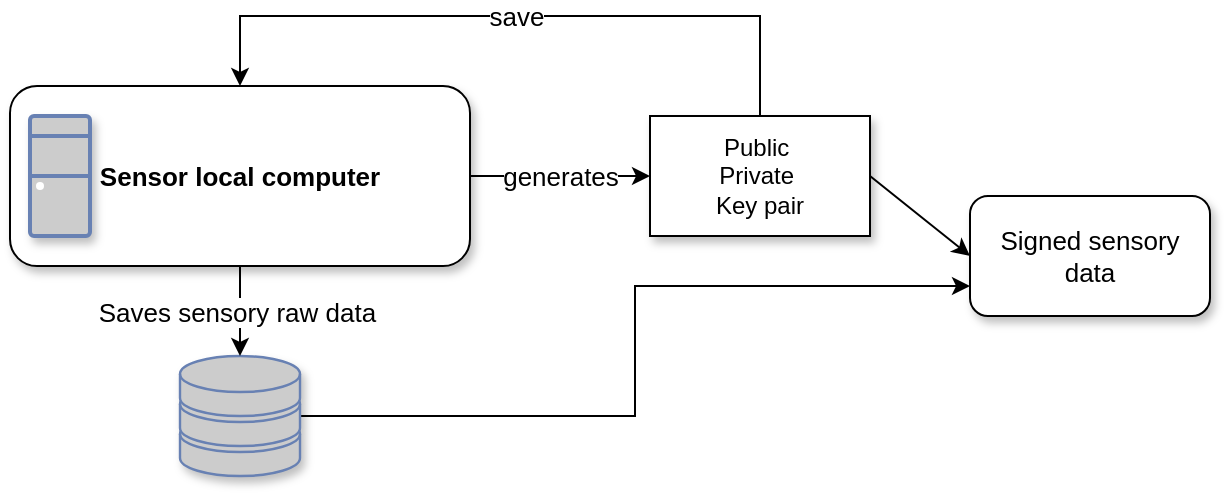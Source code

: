 <mxfile version="15.9.4" type="device" pages="5"><diagram id="L3hCBa32Mbp20a65y06-" name="Page-1"><mxGraphModel dx="862" dy="486" grid="1" gridSize="10" guides="1" tooltips="1" connect="1" arrows="1" fold="1" page="1" pageScale="1" pageWidth="827" pageHeight="1169" math="0" shadow="0"><root><mxCell id="0"/><mxCell id="1" parent="0"/><mxCell id="jBkJT1Hg5WQBAUPPfDYn-20" style="edgeStyle=none;rounded=0;orthogonalLoop=1;jettySize=auto;html=1;exitX=1;exitY=0.5;exitDx=0;exitDy=0;entryX=0;entryY=0.5;entryDx=0;entryDy=0;fontSize=13;" parent="1" source="jBkJT1Hg5WQBAUPPfDYn-1" target="jBkJT1Hg5WQBAUPPfDYn-12" edge="1"><mxGeometry relative="1" as="geometry"/></mxCell><mxCell id="4sg_K_gJORwG44jLXqJU-1" value="save" style="edgeStyle=orthogonalEdgeStyle;rounded=0;orthogonalLoop=1;jettySize=auto;html=1;exitX=0.5;exitY=0;exitDx=0;exitDy=0;entryX=0.5;entryY=0;entryDx=0;entryDy=0;fontSize=13;" parent="1" source="jBkJT1Hg5WQBAUPPfDYn-1" target="jBkJT1Hg5WQBAUPPfDYn-3" edge="1"><mxGeometry relative="1" as="geometry"><Array as="points"><mxPoint x="485" y="100"/><mxPoint x="225" y="100"/></Array></mxGeometry></mxCell><mxCell id="jBkJT1Hg5WQBAUPPfDYn-1" value="Public&amp;nbsp;&lt;br&gt;Private&amp;nbsp;&lt;br&gt;Key pair" style="rounded=0;whiteSpace=wrap;html=1;shadow=1;" parent="1" vertex="1"><mxGeometry x="430" y="150" width="110" height="60" as="geometry"/></mxCell><mxCell id="jBkJT1Hg5WQBAUPPfDYn-8" value="" style="group" parent="1" vertex="1" connectable="0"><mxGeometry x="110" y="135" width="230" height="90" as="geometry"/></mxCell><mxCell id="jBkJT1Hg5WQBAUPPfDYn-3" value="&lt;b&gt;&lt;font style=&quot;font-size: 13px&quot;&gt;Sensor local computer&lt;/font&gt;&lt;/b&gt;" style="rounded=1;whiteSpace=wrap;html=1;shadow=1;" parent="jBkJT1Hg5WQBAUPPfDYn-8" vertex="1"><mxGeometry width="230" height="90" as="geometry"/></mxCell><mxCell id="jBkJT1Hg5WQBAUPPfDYn-2" value="" style="fontColor=#0066CC;verticalAlign=top;verticalLabelPosition=bottom;labelPosition=center;align=center;html=1;outlineConnect=0;fillColor=#CCCCCC;strokeColor=#6881B3;gradientColor=none;gradientDirection=north;strokeWidth=2;shape=mxgraph.networks.desktop_pc;shadow=1;" parent="jBkJT1Hg5WQBAUPPfDYn-8" vertex="1"><mxGeometry x="10" y="15" width="30" height="60" as="geometry"/></mxCell><mxCell id="jBkJT1Hg5WQBAUPPfDYn-9" value="generates" style="edgeStyle=orthogonalEdgeStyle;rounded=0;orthogonalLoop=1;jettySize=auto;html=1;exitX=1;exitY=0.5;exitDx=0;exitDy=0;entryX=0;entryY=0.5;entryDx=0;entryDy=0;fontSize=13;" parent="1" source="jBkJT1Hg5WQBAUPPfDYn-3" target="jBkJT1Hg5WQBAUPPfDYn-1" edge="1"><mxGeometry relative="1" as="geometry"/></mxCell><mxCell id="jBkJT1Hg5WQBAUPPfDYn-15" style="edgeStyle=orthogonalEdgeStyle;rounded=0;orthogonalLoop=1;jettySize=auto;html=1;exitX=1;exitY=0.5;exitDx=0;exitDy=0;exitPerimeter=0;entryX=0;entryY=0.75;entryDx=0;entryDy=0;fontSize=13;" parent="1" source="jBkJT1Hg5WQBAUPPfDYn-10" target="jBkJT1Hg5WQBAUPPfDYn-12" edge="1"><mxGeometry relative="1" as="geometry"/></mxCell><mxCell id="jBkJT1Hg5WQBAUPPfDYn-10" value="" style="fontColor=#0066CC;verticalAlign=top;verticalLabelPosition=bottom;labelPosition=center;align=center;html=1;outlineConnect=0;fillColor=#CCCCCC;strokeColor=#6881B3;gradientColor=none;gradientDirection=north;strokeWidth=2;shape=mxgraph.networks.storage;shadow=1;fontSize=13;" parent="1" vertex="1"><mxGeometry x="195" y="270" width="60" height="60" as="geometry"/></mxCell><mxCell id="jBkJT1Hg5WQBAUPPfDYn-11" value="Saves sensory raw data&amp;nbsp;" style="edgeStyle=orthogonalEdgeStyle;rounded=0;orthogonalLoop=1;jettySize=auto;html=1;exitX=0.5;exitY=1;exitDx=0;exitDy=0;entryX=0.5;entryY=0;entryDx=0;entryDy=0;entryPerimeter=0;fontSize=13;" parent="1" source="jBkJT1Hg5WQBAUPPfDYn-3" target="jBkJT1Hg5WQBAUPPfDYn-10" edge="1"><mxGeometry relative="1" as="geometry"/></mxCell><mxCell id="jBkJT1Hg5WQBAUPPfDYn-12" value="Signed sensory data" style="rounded=1;whiteSpace=wrap;html=1;shadow=1;fontSize=13;" parent="1" vertex="1"><mxGeometry x="590" y="190" width="120" height="60" as="geometry"/></mxCell></root></mxGraphModel></diagram><diagram id="nOwEbPU0e2SoR5rRK0Q8" name="Page-2"><mxGraphModel dx="862" dy="486" grid="1" gridSize="10" guides="1" tooltips="1" connect="1" arrows="1" fold="1" page="1" pageScale="1" pageWidth="827" pageHeight="1169" math="0" shadow="0"><root><mxCell id="IhNfzMwRBkrCDeG1F4UH-0"/><mxCell id="IhNfzMwRBkrCDeG1F4UH-1" parent="IhNfzMwRBkrCDeG1F4UH-0"/><mxCell id="lMWElUfcWURFR1iQrwHj-13" style="edgeStyle=orthogonalEdgeStyle;rounded=0;orthogonalLoop=1;jettySize=auto;html=1;exitX=1;exitY=0.5;exitDx=0;exitDy=0;exitPerimeter=0;fontSize=12;" parent="IhNfzMwRBkrCDeG1F4UH-1" source="Kg2Jm3hMRQtRymhKSK7n-0" target="lMWElUfcWURFR1iQrwHj-1" edge="1"><mxGeometry relative="1" as="geometry"/></mxCell><mxCell id="lMWElUfcWURFR1iQrwHj-15" value="Create" style="edgeLabel;html=1;align=center;verticalAlign=middle;resizable=0;points=[];fontSize=12;" parent="lMWElUfcWURFR1iQrwHj-13" vertex="1" connectable="0"><mxGeometry x="0.024" y="4" relative="1" as="geometry"><mxPoint as="offset"/></mxGeometry></mxCell><mxCell id="Kg2Jm3hMRQtRymhKSK7n-0" value="Sensory raw data" style="fontColor=#0066CC;verticalAlign=top;verticalLabelPosition=bottom;labelPosition=center;align=center;html=1;outlineConnect=0;fillColor=#CCCCCC;strokeColor=#6881B3;gradientColor=none;gradientDirection=north;strokeWidth=2;shape=mxgraph.networks.storage;shadow=1;fontSize=13;" parent="IhNfzMwRBkrCDeG1F4UH-1" vertex="1"><mxGeometry x="243" y="100" width="57" height="60" as="geometry"/></mxCell><mxCell id="lMWElUfcWURFR1iQrwHj-1" value="Dataset as instances of the ontology standard" style="dashed=0;outlineConnect=0;html=1;align=center;labelPosition=center;verticalLabelPosition=bottom;verticalAlign=top;shape=mxgraph.webicons.json;gradientColor=#DFDEDE;shadow=1;" parent="IhNfzMwRBkrCDeG1F4UH-1" vertex="1"><mxGeometry x="342" y="270" width="50" height="50" as="geometry"/></mxCell><mxCell id="lMWElUfcWURFR1iQrwHj-10" style="edgeStyle=orthogonalEdgeStyle;rounded=0;orthogonalLoop=1;jettySize=auto;html=1;exitX=0.5;exitY=0;exitDx=0;exitDy=0;" parent="IhNfzMwRBkrCDeG1F4UH-1" source="lMWElUfcWURFR1iQrwHj-3" target="lMWElUfcWURFR1iQrwHj-9" edge="1"><mxGeometry relative="1" as="geometry"><mxPoint x="630" y="45" as="targetPoint"/></mxGeometry></mxCell><mxCell id="lMWElUfcWURFR1iQrwHj-11" value="Fetch" style="edgeLabel;html=1;align=center;verticalAlign=middle;resizable=0;points=[];fontStyle=1;fontSize=12;" parent="lMWElUfcWURFR1iQrwHj-10" vertex="1" connectable="0"><mxGeometry x="-0.36" y="1" relative="1" as="geometry"><mxPoint as="offset"/></mxGeometry></mxCell><mxCell id="lMWElUfcWURFR1iQrwHj-14" style="edgeStyle=orthogonalEdgeStyle;rounded=0;orthogonalLoop=1;jettySize=auto;html=1;exitX=0.5;exitY=1;exitDx=0;exitDy=0;fontSize=12;" parent="IhNfzMwRBkrCDeG1F4UH-1" source="lMWElUfcWURFR1iQrwHj-3" target="lMWElUfcWURFR1iQrwHj-1" edge="1"><mxGeometry relative="1" as="geometry"/></mxCell><mxCell id="lMWElUfcWURFR1iQrwHj-3" value="Ontology standard" style="rounded=1;whiteSpace=wrap;html=1;shadow=1;" parent="IhNfzMwRBkrCDeG1F4UH-1" vertex="1"><mxGeometry x="423" y="100" width="120" height="60" as="geometry"/></mxCell><mxCell id="lMWElUfcWURFR1iQrwHj-9" value="" style="sketch=0;aspect=fixed;html=1;points=[];align=center;image;fontSize=12;image=img/lib/mscae/Person.svg;shadow=1;" parent="IhNfzMwRBkrCDeG1F4UH-1" vertex="1"><mxGeometry x="370" y="10" width="37" height="50" as="geometry"/></mxCell></root></mxGraphModel></diagram><diagram id="Lmk6zuZe3B6nANB57Sjg" name="Page-3"><mxGraphModel dx="862" dy="486" grid="1" gridSize="10" guides="1" tooltips="1" connect="1" arrows="1" fold="1" page="1" pageScale="1" pageWidth="827" pageHeight="1169" math="0" shadow="0"><root><mxCell id="haRHo0veuENvwvCWcbdf-0"/><mxCell id="haRHo0veuENvwvCWcbdf-1" parent="haRHo0veuENvwvCWcbdf-0"/><mxCell id="haRHo0veuENvwvCWcbdf-18" value="mint" style="edgeStyle=orthogonalEdgeStyle;rounded=0;orthogonalLoop=1;jettySize=auto;html=1;fontSize=14;" parent="haRHo0veuENvwvCWcbdf-1" source="haRHo0veuENvwvCWcbdf-2" target="haRHo0veuENvwvCWcbdf-17" edge="1"><mxGeometry relative="1" as="geometry"/></mxCell><mxCell id="haRHo0veuENvwvCWcbdf-19" value="adds new owner of token to ACL of dataset" style="edgeStyle=orthogonalEdgeStyle;rounded=0;orthogonalLoop=1;jettySize=auto;html=1;exitX=0.5;exitY=1;exitDx=0;exitDy=0;fontSize=13;entryX=0.5;entryY=0;entryDx=0;entryDy=0;" parent="haRHo0veuENvwvCWcbdf-1" source="haRHo0veuENvwvCWcbdf-2" target="haRHo0veuENvwvCWcbdf-20" edge="1"><mxGeometry relative="1" as="geometry"><mxPoint x="444" y="350" as="targetPoint"/><Array as="points"/></mxGeometry></mxCell><mxCell id="haRHo0veuENvwvCWcbdf-2" value="&lt;b&gt;Smart contract&lt;/b&gt;" style="aspect=fixed;perimeter=ellipsePerimeter;html=1;align=center;shadow=0;dashed=0;fontColor=#4277BB;labelBackgroundColor=#ffffff;fontSize=12;spacingTop=3;image;image=img/lib/ibm/blockchain/smart_contract.svg;" parent="haRHo0veuENvwvCWcbdf-1" vertex="1"><mxGeometry x="414" y="200" width="60" height="60" as="geometry"/></mxCell><mxCell id="haRHo0veuENvwvCWcbdf-6" value="" style="group" parent="haRHo0veuENvwvCWcbdf-1" vertex="1" connectable="0"><mxGeometry x="150" y="170" width="120" height="180" as="geometry"/></mxCell><mxCell id="haRHo0veuENvwvCWcbdf-3" value="&lt;font style=&quot;font-size: 13px&quot;&gt;-Signature of root hash of dataset&lt;br&gt;&lt;br&gt;- IPFS CID&lt;/font&gt;" style="rounded=1;whiteSpace=wrap;html=1;shadow=1;fontSize=12;" parent="haRHo0veuENvwvCWcbdf-6" vertex="1"><mxGeometry y="-10" width="120" height="190" as="geometry"/></mxCell><mxCell id="haRHo0veuENvwvCWcbdf-7" style="edgeStyle=orthogonalEdgeStyle;rounded=0;orthogonalLoop=1;jettySize=auto;html=1;exitX=1;exitY=0.25;exitDx=0;exitDy=0;entryX=-0.033;entryY=0.4;entryDx=0;entryDy=0;entryPerimeter=0;fontSize=12;" parent="haRHo0veuENvwvCWcbdf-1" source="haRHo0veuENvwvCWcbdf-3" target="haRHo0veuENvwvCWcbdf-2" edge="1"><mxGeometry relative="1" as="geometry"/></mxCell><mxCell id="haRHo0veuENvwvCWcbdf-8" style="edgeStyle=orthogonalEdgeStyle;rounded=0;orthogonalLoop=1;jettySize=auto;html=1;exitX=1;exitY=0.5;exitDx=0;exitDy=0;entryX=0;entryY=0.75;entryDx=0;entryDy=0;fontSize=12;" parent="haRHo0veuENvwvCWcbdf-1" source="haRHo0veuENvwvCWcbdf-3" target="haRHo0veuENvwvCWcbdf-2" edge="1"><mxGeometry relative="1" as="geometry"/></mxCell><mxCell id="haRHo0veuENvwvCWcbdf-16" value="Fetch PBK of sensor" style="edgeStyle=orthogonalEdgeStyle;rounded=0;orthogonalLoop=1;jettySize=auto;html=1;exitX=0.5;exitY=1;exitDx=0;exitDy=0;entryX=0.5;entryY=0;entryDx=0;entryDy=0;fontSize=12;" parent="haRHo0veuENvwvCWcbdf-1" source="haRHo0veuENvwvCWcbdf-9" target="haRHo0veuENvwvCWcbdf-2" edge="1"><mxGeometry relative="1" as="geometry"/></mxCell><mxCell id="haRHo0veuENvwvCWcbdf-9" value="PBK list of certified dataset" style="rounded=0;whiteSpace=wrap;html=1;shadow=1;fontSize=12;" parent="haRHo0veuENvwvCWcbdf-1" vertex="1"><mxGeometry x="384" y="70" width="120" height="70" as="geometry"/></mxCell><mxCell id="haRHo0veuENvwvCWcbdf-4" value="&lt;b&gt;Inputs&lt;/b&gt;" style="text;html=1;align=center;verticalAlign=middle;resizable=0;points=[];autosize=1;strokeColor=none;fillColor=none;fontSize=12;" parent="haRHo0veuENvwvCWcbdf-1" vertex="1"><mxGeometry x="185" y="360" width="50" height="20" as="geometry"/></mxCell><mxCell id="haRHo0veuENvwvCWcbdf-17" value="NFT of digital twin" style="whiteSpace=wrap;html=1;shadow=1;dashed=0;fontColor=#4277BB;verticalAlign=top;labelBackgroundColor=rgb(255, 255, 255);spacingTop=3;" parent="haRHo0veuENvwvCWcbdf-1" vertex="1"><mxGeometry x="590" y="210" width="126" height="40" as="geometry"/></mxCell><mxCell id="haRHo0veuENvwvCWcbdf-20" value="" style="shape=image;html=1;verticalAlign=top;verticalLabelPosition=bottom;labelBackgroundColor=#ffffff;imageAspect=0;aspect=fixed;image=https://cdn1.iconfinder.com/data/icons/cryptocurrency-blockchain-fintech-free/32/Cryptocurrency_blockchain_data-37-128.png;shadow=1;fontSize=13;" parent="haRHo0veuENvwvCWcbdf-1" vertex="1"><mxGeometry x="409" y="360" width="70" height="70" as="geometry"/></mxCell><mxCell id="cKoQse9i5jKJbl8uAIQB-0" value="&lt;b&gt;NFT Minting Process&lt;/b&gt;" style="text;html=1;align=center;verticalAlign=middle;resizable=0;points=[];autosize=1;strokeColor=none;fillColor=none;" vertex="1" parent="haRHo0veuENvwvCWcbdf-1"><mxGeometry x="379" y="20" width="130" height="20" as="geometry"/></mxCell></root></mxGraphModel></diagram><diagram id="MjOtIpKd9u7O43Chc14q" name="Page-4"><mxGraphModel dx="862" dy="486" grid="1" gridSize="10" guides="1" tooltips="1" connect="1" arrows="1" fold="1" page="1" pageScale="1" pageWidth="827" pageHeight="1169" math="0" shadow="0"><root><mxCell id="z8cjuq8XnHklmbxWxbdE-0"/><mxCell id="z8cjuq8XnHklmbxWxbdE-1" parent="z8cjuq8XnHklmbxWxbdE-0"/><mxCell id="Vn2snoqUYvkIv2VSkTU3-0" value="" style="group" parent="z8cjuq8XnHklmbxWxbdE-1" vertex="1" connectable="0"><mxGeometry x="40" y="110" width="230" height="90" as="geometry"/></mxCell><mxCell id="Vn2snoqUYvkIv2VSkTU3-1" value="&lt;b&gt;&lt;font style=&quot;font-size: 13px&quot;&gt;Sensor local computer&lt;/font&gt;&lt;/b&gt;" style="rounded=1;whiteSpace=wrap;html=1;shadow=1;" parent="Vn2snoqUYvkIv2VSkTU3-0" vertex="1"><mxGeometry width="230" height="90" as="geometry"/></mxCell><mxCell id="Vn2snoqUYvkIv2VSkTU3-2" value="" style="fontColor=#0066CC;verticalAlign=top;verticalLabelPosition=bottom;labelPosition=center;align=center;html=1;outlineConnect=0;fillColor=#CCCCCC;strokeColor=#6881B3;gradientColor=none;gradientDirection=north;strokeWidth=2;shape=mxgraph.networks.desktop_pc;shadow=1;" parent="Vn2snoqUYvkIv2VSkTU3-0" vertex="1"><mxGeometry x="10" y="15" width="30" height="60" as="geometry"/></mxCell><mxCell id="KWEIqCvelhrBFHr9wYMT-3" style="edgeStyle=orthogonalEdgeStyle;rounded=0;orthogonalLoop=1;jettySize=auto;html=1;exitX=1;exitY=0.5;exitDx=0;exitDy=0;exitPerimeter=0;fontSize=13;" parent="z8cjuq8XnHklmbxWxbdE-1" source="Ptz6uBiS47rxKMbe8kqi-0" target="KWEIqCvelhrBFHr9wYMT-2" edge="1"><mxGeometry relative="1" as="geometry"/></mxCell><mxCell id="Ptz6uBiS47rxKMbe8kqi-0" value="Provider server" style="fontColor=#0066CC;verticalAlign=top;verticalLabelPosition=bottom;labelPosition=center;align=center;html=1;outlineConnect=0;fillColor=#CCCCCC;strokeColor=#6881B3;gradientColor=none;gradientDirection=north;strokeWidth=2;shape=mxgraph.networks.storage;shadow=1;fontSize=13;" parent="z8cjuq8XnHklmbxWxbdE-1" vertex="1"><mxGeometry x="125" y="250" width="60" height="60" as="geometry"/></mxCell><mxCell id="KWEIqCvelhrBFHr9wYMT-0" value="Saves sensory raw data&amp;nbsp;" style="edgeStyle=orthogonalEdgeStyle;rounded=0;orthogonalLoop=1;jettySize=auto;html=1;entryX=0.5;entryY=0;entryDx=0;entryDy=0;entryPerimeter=0;fontSize=13;exitX=0.5;exitY=1;exitDx=0;exitDy=0;" parent="z8cjuq8XnHklmbxWxbdE-1" source="Vn2snoqUYvkIv2VSkTU3-1" target="Ptz6uBiS47rxKMbe8kqi-0" edge="1"><mxGeometry relative="1" as="geometry"><mxPoint x="155" y="210" as="sourcePoint"/><mxPoint x="155" y="220" as="targetPoint"/></mxGeometry></mxCell><mxCell id="KWEIqCvelhrBFHr9wYMT-1" value="create dataset" style="endArrow=classic;html=1;rounded=0;fontSize=13;exitX=1;exitY=0.5;exitDx=0;exitDy=0;entryX=0;entryY=0.5;entryDx=0;entryDy=0;" parent="z8cjuq8XnHklmbxWxbdE-1" source="Vn2snoqUYvkIv2VSkTU3-1" target="KWEIqCvelhrBFHr9wYMT-2" edge="1"><mxGeometry width="50" height="50" relative="1" as="geometry"><mxPoint x="320" y="230" as="sourcePoint"/><mxPoint x="370" y="180" as="targetPoint"/></mxGeometry></mxCell><mxCell id="KWEIqCvelhrBFHr9wYMT-40" value="&lt;b&gt;hash&lt;/b&gt;" style="edgeStyle=orthogonalEdgeStyle;rounded=0;orthogonalLoop=1;jettySize=auto;html=1;exitX=1;exitY=0.5;exitDx=0;exitDy=0;entryX=0;entryY=0.5;entryDx=0;entryDy=0;fontSize=13;" parent="z8cjuq8XnHklmbxWxbdE-1" source="KWEIqCvelhrBFHr9wYMT-2" target="j2Z8CD5DQk3TWhjyzj3P-0" edge="1"><mxGeometry relative="1" as="geometry"><mxPoint x="600" y="160" as="targetPoint"/></mxGeometry></mxCell><mxCell id="KWEIqCvelhrBFHr9wYMT-2" value="30s of rawdata" style="rounded=1;whiteSpace=wrap;html=1;shadow=1;fontSize=13;" parent="z8cjuq8XnHklmbxWxbdE-1" vertex="1"><mxGeometry x="380" y="125" width="120" height="60" as="geometry"/></mxCell><mxCell id="KWEIqCvelhrBFHr9wYMT-4" value="hash_sensor01" style="rounded=1;whiteSpace=wrap;html=1;shadow=1;fontSize=13;" parent="z8cjuq8XnHklmbxWxbdE-1" vertex="1"><mxGeometry x="70" y="605" width="100" height="30" as="geometry"/></mxCell><mxCell id="KWEIqCvelhrBFHr9wYMT-7" value="" style="endArrow=classic;html=1;rounded=0;fontSize=13;exitX=0.5;exitY=0;exitDx=0;exitDy=0;entryX=0.5;entryY=1;entryDx=0;entryDy=0;" parent="z8cjuq8XnHklmbxWxbdE-1" source="KWEIqCvelhrBFHr9wYMT-4" target="KWEIqCvelhrBFHr9wYMT-8" edge="1"><mxGeometry width="50" height="50" relative="1" as="geometry"><mxPoint x="240" y="505" as="sourcePoint"/><mxPoint x="180" y="545" as="targetPoint"/></mxGeometry></mxCell><mxCell id="KWEIqCvelhrBFHr9wYMT-8" value="&lt;div&gt;hash(sensor01+sensor02)&lt;/div&gt;" style="rounded=1;whiteSpace=wrap;html=1;shadow=1;fontSize=13;align=center;" parent="z8cjuq8XnHklmbxWxbdE-1" vertex="1"><mxGeometry x="140" y="525" width="170" height="40" as="geometry"/></mxCell><mxCell id="KWEIqCvelhrBFHr9wYMT-9" value="" style="endArrow=classic;html=1;rounded=0;fontSize=13;exitX=0.5;exitY=0;exitDx=0;exitDy=0;entryX=0.5;entryY=1;entryDx=0;entryDy=0;" parent="z8cjuq8XnHklmbxWxbdE-1" source="KWEIqCvelhrBFHr9wYMT-18" target="KWEIqCvelhrBFHr9wYMT-8" edge="1"><mxGeometry width="50" height="50" relative="1" as="geometry"><mxPoint x="249" y="605" as="sourcePoint"/><mxPoint x="290" y="455" as="targetPoint"/></mxGeometry></mxCell><mxCell id="KWEIqCvelhrBFHr9wYMT-16" style="edgeStyle=orthogonalEdgeStyle;rounded=0;orthogonalLoop=1;jettySize=auto;html=1;exitX=0.5;exitY=0;exitDx=0;exitDy=0;entryX=0.5;entryY=1;entryDx=0;entryDy=0;fontSize=13;" parent="z8cjuq8XnHklmbxWxbdE-1" source="KWEIqCvelhrBFHr9wYMT-11" target="KWEIqCvelhrBFHr9wYMT-4" edge="1"><mxGeometry relative="1" as="geometry"/></mxCell><mxCell id="KWEIqCvelhrBFHr9wYMT-11" value="sensordata01" style="rounded=1;whiteSpace=wrap;html=1;shadow=1;fontSize=13;" parent="z8cjuq8XnHklmbxWxbdE-1" vertex="1"><mxGeometry x="70" y="695" width="100" height="30" as="geometry"/></mxCell><mxCell id="KWEIqCvelhrBFHr9wYMT-12" value="sensordata02" style="rounded=1;whiteSpace=wrap;html=1;shadow=1;fontSize=13;" parent="z8cjuq8XnHklmbxWxbdE-1" vertex="1"><mxGeometry x="260" y="695" width="100" height="30" as="geometry"/></mxCell><mxCell id="KWEIqCvelhrBFHr9wYMT-17" value="" style="endArrow=classic;html=1;rounded=0;fontSize=13;entryX=0.5;entryY=1;entryDx=0;entryDy=0;exitX=0.5;exitY=0;exitDx=0;exitDy=0;" parent="z8cjuq8XnHklmbxWxbdE-1" source="KWEIqCvelhrBFHr9wYMT-12" target="KWEIqCvelhrBFHr9wYMT-18" edge="1"><mxGeometry width="50" height="50" relative="1" as="geometry"><mxPoint x="250" y="695" as="sourcePoint"/><mxPoint x="300" y="525" as="targetPoint"/></mxGeometry></mxCell><mxCell id="KWEIqCvelhrBFHr9wYMT-18" value="hash_sensor02" style="rounded=1;whiteSpace=wrap;html=1;shadow=1;fontSize=13;" parent="z8cjuq8XnHklmbxWxbdE-1" vertex="1"><mxGeometry x="260" y="605" width="100" height="30" as="geometry"/></mxCell><mxCell id="KWEIqCvelhrBFHr9wYMT-26" value="hash_sensor03" style="rounded=1;whiteSpace=wrap;html=1;shadow=1;fontSize=13;" parent="z8cjuq8XnHklmbxWxbdE-1" vertex="1"><mxGeometry x="390" y="605" width="100" height="30" as="geometry"/></mxCell><mxCell id="KWEIqCvelhrBFHr9wYMT-27" value="" style="endArrow=classic;html=1;rounded=0;fontSize=13;exitX=0.5;exitY=0;exitDx=0;exitDy=0;entryX=0.5;entryY=1;entryDx=0;entryDy=0;" parent="z8cjuq8XnHklmbxWxbdE-1" source="KWEIqCvelhrBFHr9wYMT-26" target="KWEIqCvelhrBFHr9wYMT-28" edge="1"><mxGeometry width="50" height="50" relative="1" as="geometry"><mxPoint x="560" y="505" as="sourcePoint"/><mxPoint x="500" y="545" as="targetPoint"/></mxGeometry></mxCell><mxCell id="KWEIqCvelhrBFHr9wYMT-28" value="&lt;div&gt;hash(sensor03+sensor04)&lt;/div&gt;" style="rounded=1;whiteSpace=wrap;html=1;shadow=1;fontSize=13;align=center;" parent="z8cjuq8XnHklmbxWxbdE-1" vertex="1"><mxGeometry x="460" y="525" width="170" height="40" as="geometry"/></mxCell><mxCell id="KWEIqCvelhrBFHr9wYMT-29" value="" style="endArrow=classic;html=1;rounded=0;fontSize=13;exitX=0.5;exitY=0;exitDx=0;exitDy=0;entryX=0.5;entryY=1;entryDx=0;entryDy=0;" parent="z8cjuq8XnHklmbxWxbdE-1" source="KWEIqCvelhrBFHr9wYMT-34" target="KWEIqCvelhrBFHr9wYMT-28" edge="1"><mxGeometry width="50" height="50" relative="1" as="geometry"><mxPoint x="569" y="605" as="sourcePoint"/><mxPoint x="610" y="455" as="targetPoint"/></mxGeometry></mxCell><mxCell id="KWEIqCvelhrBFHr9wYMT-30" style="edgeStyle=orthogonalEdgeStyle;rounded=0;orthogonalLoop=1;jettySize=auto;html=1;exitX=0.5;exitY=0;exitDx=0;exitDy=0;entryX=0.5;entryY=1;entryDx=0;entryDy=0;fontSize=13;" parent="z8cjuq8XnHklmbxWxbdE-1" source="KWEIqCvelhrBFHr9wYMT-31" target="KWEIqCvelhrBFHr9wYMT-26" edge="1"><mxGeometry relative="1" as="geometry"/></mxCell><mxCell id="KWEIqCvelhrBFHr9wYMT-31" value="sensordata03" style="rounded=1;whiteSpace=wrap;html=1;shadow=1;fontSize=13;" parent="z8cjuq8XnHklmbxWxbdE-1" vertex="1"><mxGeometry x="390" y="695" width="100" height="30" as="geometry"/></mxCell><mxCell id="KWEIqCvelhrBFHr9wYMT-32" value="sensordata04" style="rounded=1;whiteSpace=wrap;html=1;shadow=1;fontSize=13;" parent="z8cjuq8XnHklmbxWxbdE-1" vertex="1"><mxGeometry x="580" y="695" width="100" height="30" as="geometry"/></mxCell><mxCell id="KWEIqCvelhrBFHr9wYMT-33" value="" style="endArrow=classic;html=1;rounded=0;fontSize=13;entryX=0.5;entryY=1;entryDx=0;entryDy=0;exitX=0.5;exitY=0;exitDx=0;exitDy=0;" parent="z8cjuq8XnHklmbxWxbdE-1" source="KWEIqCvelhrBFHr9wYMT-32" target="KWEIqCvelhrBFHr9wYMT-34" edge="1"><mxGeometry width="50" height="50" relative="1" as="geometry"><mxPoint x="570" y="695" as="sourcePoint"/><mxPoint x="620" y="525" as="targetPoint"/></mxGeometry></mxCell><mxCell id="KWEIqCvelhrBFHr9wYMT-34" value="hash_sensor04" style="rounded=1;whiteSpace=wrap;html=1;shadow=1;fontSize=13;" parent="z8cjuq8XnHklmbxWxbdE-1" vertex="1"><mxGeometry x="580" y="605" width="100" height="30" as="geometry"/></mxCell><mxCell id="KWEIqCvelhrBFHr9wYMT-35" value="&lt;div&gt;hash(...)&lt;/div&gt;" style="rounded=1;whiteSpace=wrap;html=1;shadow=1;fontSize=13;align=center;" parent="z8cjuq8XnHklmbxWxbdE-1" vertex="1"><mxGeometry x="300" y="445" width="170" height="40" as="geometry"/></mxCell><mxCell id="KWEIqCvelhrBFHr9wYMT-36" value="" style="endArrow=classic;html=1;rounded=0;fontSize=13;entryX=0.5;entryY=1;entryDx=0;entryDy=0;exitX=0.5;exitY=0;exitDx=0;exitDy=0;" parent="z8cjuq8XnHklmbxWxbdE-1" source="KWEIqCvelhrBFHr9wYMT-8" target="KWEIqCvelhrBFHr9wYMT-35" edge="1"><mxGeometry width="50" height="50" relative="1" as="geometry"><mxPoint x="310" y="645" as="sourcePoint"/><mxPoint x="360" y="595" as="targetPoint"/></mxGeometry></mxCell><mxCell id="KWEIqCvelhrBFHr9wYMT-37" value="" style="endArrow=classic;html=1;rounded=0;fontSize=13;entryX=0.5;entryY=1;entryDx=0;entryDy=0;exitX=0.5;exitY=0;exitDx=0;exitDy=0;" parent="z8cjuq8XnHklmbxWxbdE-1" source="KWEIqCvelhrBFHr9wYMT-28" target="KWEIqCvelhrBFHr9wYMT-35" edge="1"><mxGeometry width="50" height="50" relative="1" as="geometry"><mxPoint x="310" y="645" as="sourcePoint"/><mxPoint x="360" y="595" as="targetPoint"/></mxGeometry></mxCell><mxCell id="j2Z8CD5DQk3TWhjyzj3P-5" style="edgeStyle=orthogonalEdgeStyle;rounded=0;orthogonalLoop=1;jettySize=auto;html=1;exitX=0.5;exitY=0;exitDx=0;exitDy=0;entryX=0.5;entryY=1;entryDx=0;entryDy=0;fontSize=13;" parent="z8cjuq8XnHklmbxWxbdE-1" source="j2Z8CD5DQk3TWhjyzj3P-0" target="j2Z8CD5DQk3TWhjyzj3P-1" edge="1"><mxGeometry relative="1" as="geometry"/></mxCell><mxCell id="j2Z8CD5DQk3TWhjyzj3P-0" value="hash(30s of rawdata)" style="rounded=1;whiteSpace=wrap;html=1;shadow=1;fontSize=13;" parent="z8cjuq8XnHklmbxWxbdE-1" vertex="1"><mxGeometry x="560" y="125" width="120" height="60" as="geometry"/></mxCell><mxCell id="j2Z8CD5DQk3TWhjyzj3P-1" value="signature" style="rounded=1;whiteSpace=wrap;html=1;shadow=1;fontSize=13;" parent="z8cjuq8XnHklmbxWxbdE-1" vertex="1"><mxGeometry x="560" y="20" width="120" height="60" as="geometry"/></mxCell><mxCell id="j2Z8CD5DQk3TWhjyzj3P-2" value="sign with private key" style="edgeStyle=orthogonalEdgeStyle;rounded=0;orthogonalLoop=1;jettySize=auto;html=1;exitX=0.5;exitY=0;exitDx=0;exitDy=0;entryX=0;entryY=0.5;entryDx=0;entryDy=0;fontSize=13;" parent="z8cjuq8XnHklmbxWxbdE-1" source="Vn2snoqUYvkIv2VSkTU3-1" target="j2Z8CD5DQk3TWhjyzj3P-1" edge="1"><mxGeometry relative="1" as="geometry"/></mxCell><mxCell id="j2Z8CD5DQk3TWhjyzj3P-6" value="&lt;b&gt;&lt;font style=&quot;font-size: 16px&quot;&gt;Option:&lt;/font&gt;&lt;/b&gt;" style="text;html=1;align=center;verticalAlign=middle;resizable=0;points=[];autosize=1;strokeColor=none;fillColor=none;fontSize=13;" parent="z8cjuq8XnHklmbxWxbdE-1" vertex="1"><mxGeometry x="350" y="410" width="70" height="20" as="geometry"/></mxCell></root></mxGraphModel></diagram><diagram id="qXfKGhJ3Ky2ucFu0sbN2" name="Page-5"><mxGraphModel dx="862" dy="486" grid="1" gridSize="10" guides="1" tooltips="1" connect="1" arrows="1" fold="1" page="1" pageScale="1" pageWidth="827" pageHeight="1169" math="0" shadow="0"><root><mxCell id="Tv5p8FwZK-pWFSgtRXHT-0"/><mxCell id="Tv5p8FwZK-pWFSgtRXHT-1" parent="Tv5p8FwZK-pWFSgtRXHT-0"/><mxCell id="Tv5p8FwZK-pWFSgtRXHT-2" value="hash_sensor01" style="rounded=1;whiteSpace=wrap;html=1;shadow=1;fontSize=13;" vertex="1" parent="Tv5p8FwZK-pWFSgtRXHT-1"><mxGeometry x="120" y="245" width="100" height="30" as="geometry"/></mxCell><mxCell id="Tv5p8FwZK-pWFSgtRXHT-3" value="" style="endArrow=classic;html=1;rounded=0;fontSize=13;exitX=0.5;exitY=0;exitDx=0;exitDy=0;entryX=0.5;entryY=1;entryDx=0;entryDy=0;" edge="1" parent="Tv5p8FwZK-pWFSgtRXHT-1" source="Tv5p8FwZK-pWFSgtRXHT-2" target="Tv5p8FwZK-pWFSgtRXHT-4"><mxGeometry width="50" height="50" relative="1" as="geometry"><mxPoint x="290" y="145" as="sourcePoint"/><mxPoint x="230" y="185" as="targetPoint"/></mxGeometry></mxCell><mxCell id="Tv5p8FwZK-pWFSgtRXHT-4" value="&lt;div&gt;hash(sensor01+sensor02)&lt;/div&gt;" style="rounded=1;whiteSpace=wrap;html=1;shadow=1;fontSize=13;align=center;" vertex="1" parent="Tv5p8FwZK-pWFSgtRXHT-1"><mxGeometry x="190" y="165" width="170" height="40" as="geometry"/></mxCell><mxCell id="Tv5p8FwZK-pWFSgtRXHT-5" value="" style="endArrow=classic;html=1;rounded=0;fontSize=13;exitX=0.5;exitY=0;exitDx=0;exitDy=0;entryX=0.5;entryY=1;entryDx=0;entryDy=0;" edge="1" parent="Tv5p8FwZK-pWFSgtRXHT-1" source="Tv5p8FwZK-pWFSgtRXHT-10" target="Tv5p8FwZK-pWFSgtRXHT-4"><mxGeometry width="50" height="50" relative="1" as="geometry"><mxPoint x="299" y="245" as="sourcePoint"/><mxPoint x="340" y="95" as="targetPoint"/></mxGeometry></mxCell><mxCell id="Tv5p8FwZK-pWFSgtRXHT-6" style="edgeStyle=orthogonalEdgeStyle;rounded=0;orthogonalLoop=1;jettySize=auto;html=1;exitX=0.5;exitY=0;exitDx=0;exitDy=0;entryX=0.5;entryY=1;entryDx=0;entryDy=0;fontSize=13;" edge="1" parent="Tv5p8FwZK-pWFSgtRXHT-1" source="Tv5p8FwZK-pWFSgtRXHT-7" target="Tv5p8FwZK-pWFSgtRXHT-2"><mxGeometry relative="1" as="geometry"/></mxCell><mxCell id="Tv5p8FwZK-pWFSgtRXHT-7" value="sensordata01" style="rounded=1;whiteSpace=wrap;html=1;shadow=1;fontSize=13;" vertex="1" parent="Tv5p8FwZK-pWFSgtRXHT-1"><mxGeometry x="120" y="335" width="100" height="30" as="geometry"/></mxCell><mxCell id="Tv5p8FwZK-pWFSgtRXHT-8" value="sensordata02" style="rounded=1;whiteSpace=wrap;html=1;shadow=1;fontSize=13;" vertex="1" parent="Tv5p8FwZK-pWFSgtRXHT-1"><mxGeometry x="310" y="335" width="100" height="30" as="geometry"/></mxCell><mxCell id="Tv5p8FwZK-pWFSgtRXHT-9" value="" style="endArrow=classic;html=1;rounded=0;fontSize=13;entryX=0.5;entryY=1;entryDx=0;entryDy=0;exitX=0.5;exitY=0;exitDx=0;exitDy=0;" edge="1" parent="Tv5p8FwZK-pWFSgtRXHT-1" source="Tv5p8FwZK-pWFSgtRXHT-8" target="Tv5p8FwZK-pWFSgtRXHT-10"><mxGeometry width="50" height="50" relative="1" as="geometry"><mxPoint x="300" y="335" as="sourcePoint"/><mxPoint x="350" y="165" as="targetPoint"/></mxGeometry></mxCell><mxCell id="Tv5p8FwZK-pWFSgtRXHT-10" value="hash_sensor02" style="rounded=1;whiteSpace=wrap;html=1;shadow=1;fontSize=13;" vertex="1" parent="Tv5p8FwZK-pWFSgtRXHT-1"><mxGeometry x="310" y="245" width="100" height="30" as="geometry"/></mxCell><mxCell id="Tv5p8FwZK-pWFSgtRXHT-11" value="hash_sensor03" style="rounded=1;whiteSpace=wrap;html=1;shadow=1;fontSize=13;" vertex="1" parent="Tv5p8FwZK-pWFSgtRXHT-1"><mxGeometry x="440" y="245" width="100" height="30" as="geometry"/></mxCell><mxCell id="Tv5p8FwZK-pWFSgtRXHT-12" value="" style="endArrow=classic;html=1;rounded=0;fontSize=13;exitX=0.5;exitY=0;exitDx=0;exitDy=0;entryX=0.5;entryY=1;entryDx=0;entryDy=0;" edge="1" parent="Tv5p8FwZK-pWFSgtRXHT-1" source="Tv5p8FwZK-pWFSgtRXHT-11" target="Tv5p8FwZK-pWFSgtRXHT-13"><mxGeometry width="50" height="50" relative="1" as="geometry"><mxPoint x="610" y="145" as="sourcePoint"/><mxPoint x="550" y="185" as="targetPoint"/></mxGeometry></mxCell><mxCell id="Tv5p8FwZK-pWFSgtRXHT-13" value="&lt;div&gt;hash(sensor03+sensor04)&lt;/div&gt;" style="rounded=1;whiteSpace=wrap;html=1;shadow=1;fontSize=13;align=center;" vertex="1" parent="Tv5p8FwZK-pWFSgtRXHT-1"><mxGeometry x="510" y="165" width="170" height="40" as="geometry"/></mxCell><mxCell id="Tv5p8FwZK-pWFSgtRXHT-14" value="" style="endArrow=classic;html=1;rounded=0;fontSize=13;exitX=0.5;exitY=0;exitDx=0;exitDy=0;entryX=0.5;entryY=1;entryDx=0;entryDy=0;" edge="1" parent="Tv5p8FwZK-pWFSgtRXHT-1" source="Tv5p8FwZK-pWFSgtRXHT-19" target="Tv5p8FwZK-pWFSgtRXHT-13"><mxGeometry width="50" height="50" relative="1" as="geometry"><mxPoint x="619" y="245" as="sourcePoint"/><mxPoint x="660" y="95" as="targetPoint"/></mxGeometry></mxCell><mxCell id="Tv5p8FwZK-pWFSgtRXHT-15" style="edgeStyle=orthogonalEdgeStyle;rounded=0;orthogonalLoop=1;jettySize=auto;html=1;exitX=0.5;exitY=0;exitDx=0;exitDy=0;entryX=0.5;entryY=1;entryDx=0;entryDy=0;fontSize=13;" edge="1" parent="Tv5p8FwZK-pWFSgtRXHT-1" source="Tv5p8FwZK-pWFSgtRXHT-16" target="Tv5p8FwZK-pWFSgtRXHT-11"><mxGeometry relative="1" as="geometry"/></mxCell><mxCell id="Tv5p8FwZK-pWFSgtRXHT-16" value="sensordata03" style="rounded=1;whiteSpace=wrap;html=1;shadow=1;fontSize=13;" vertex="1" parent="Tv5p8FwZK-pWFSgtRXHT-1"><mxGeometry x="440" y="335" width="100" height="30" as="geometry"/></mxCell><mxCell id="Tv5p8FwZK-pWFSgtRXHT-17" value="sensordata04" style="rounded=1;whiteSpace=wrap;html=1;shadow=1;fontSize=13;" vertex="1" parent="Tv5p8FwZK-pWFSgtRXHT-1"><mxGeometry x="630" y="335" width="100" height="30" as="geometry"/></mxCell><mxCell id="Tv5p8FwZK-pWFSgtRXHT-18" value="" style="endArrow=classic;html=1;rounded=0;fontSize=13;entryX=0.5;entryY=1;entryDx=0;entryDy=0;exitX=0.5;exitY=0;exitDx=0;exitDy=0;" edge="1" parent="Tv5p8FwZK-pWFSgtRXHT-1" source="Tv5p8FwZK-pWFSgtRXHT-17" target="Tv5p8FwZK-pWFSgtRXHT-19"><mxGeometry width="50" height="50" relative="1" as="geometry"><mxPoint x="620" y="335" as="sourcePoint"/><mxPoint x="670" y="165" as="targetPoint"/></mxGeometry></mxCell><mxCell id="Tv5p8FwZK-pWFSgtRXHT-19" value="hash_sensor04" style="rounded=1;whiteSpace=wrap;html=1;shadow=1;fontSize=13;" vertex="1" parent="Tv5p8FwZK-pWFSgtRXHT-1"><mxGeometry x="630" y="245" width="100" height="30" as="geometry"/></mxCell><mxCell id="Tv5p8FwZK-pWFSgtRXHT-20" value="&lt;div&gt;hash(...)&lt;/div&gt;" style="rounded=1;whiteSpace=wrap;html=1;shadow=1;fontSize=13;align=center;" vertex="1" parent="Tv5p8FwZK-pWFSgtRXHT-1"><mxGeometry x="350" y="85" width="170" height="40" as="geometry"/></mxCell><mxCell id="Tv5p8FwZK-pWFSgtRXHT-21" value="" style="endArrow=classic;html=1;rounded=0;fontSize=13;entryX=0.5;entryY=1;entryDx=0;entryDy=0;exitX=0.5;exitY=0;exitDx=0;exitDy=0;" edge="1" parent="Tv5p8FwZK-pWFSgtRXHT-1" source="Tv5p8FwZK-pWFSgtRXHT-4" target="Tv5p8FwZK-pWFSgtRXHT-20"><mxGeometry width="50" height="50" relative="1" as="geometry"><mxPoint x="360" y="285" as="sourcePoint"/><mxPoint x="410" y="235" as="targetPoint"/></mxGeometry></mxCell><mxCell id="Tv5p8FwZK-pWFSgtRXHT-22" value="" style="endArrow=classic;html=1;rounded=0;fontSize=13;entryX=0.5;entryY=1;entryDx=0;entryDy=0;exitX=0.5;exitY=0;exitDx=0;exitDy=0;" edge="1" parent="Tv5p8FwZK-pWFSgtRXHT-1" source="Tv5p8FwZK-pWFSgtRXHT-13" target="Tv5p8FwZK-pWFSgtRXHT-20"><mxGeometry width="50" height="50" relative="1" as="geometry"><mxPoint x="360" y="285" as="sourcePoint"/><mxPoint x="410" y="235" as="targetPoint"/></mxGeometry></mxCell><mxCell id="Tv5p8FwZK-pWFSgtRXHT-23" value="&lt;span style=&quot;font-size: 16px&quot;&gt;&lt;b&gt;Dataset Merkle tree&lt;/b&gt;&lt;/span&gt;" style="text;html=1;align=center;verticalAlign=middle;resizable=0;points=[];autosize=1;strokeColor=none;fillColor=none;fontSize=13;" vertex="1" parent="Tv5p8FwZK-pWFSgtRXHT-1"><mxGeometry x="355" y="50" width="160" height="20" as="geometry"/></mxCell></root></mxGraphModel></diagram></mxfile>